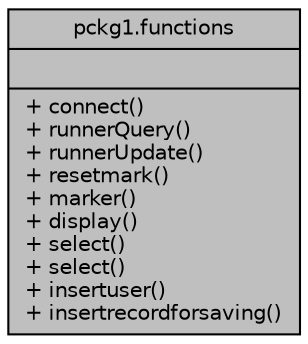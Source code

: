 digraph "pckg1.functions"
{
  edge [fontname="Helvetica",fontsize="10",labelfontname="Helvetica",labelfontsize="10"];
  node [fontname="Helvetica",fontsize="10",shape=record];
  Node1 [label="{pckg1.functions\n||+ connect()\l+ runnerQuery()\l+ runnerUpdate()\l+ resetmark()\l+ marker()\l+ display()\l+ select()\l+ select()\l+ insertuser()\l+ insertrecordforsaving()\l}",height=0.2,width=0.4,color="black", fillcolor="grey75", style="filled", fontcolor="black"];
}
